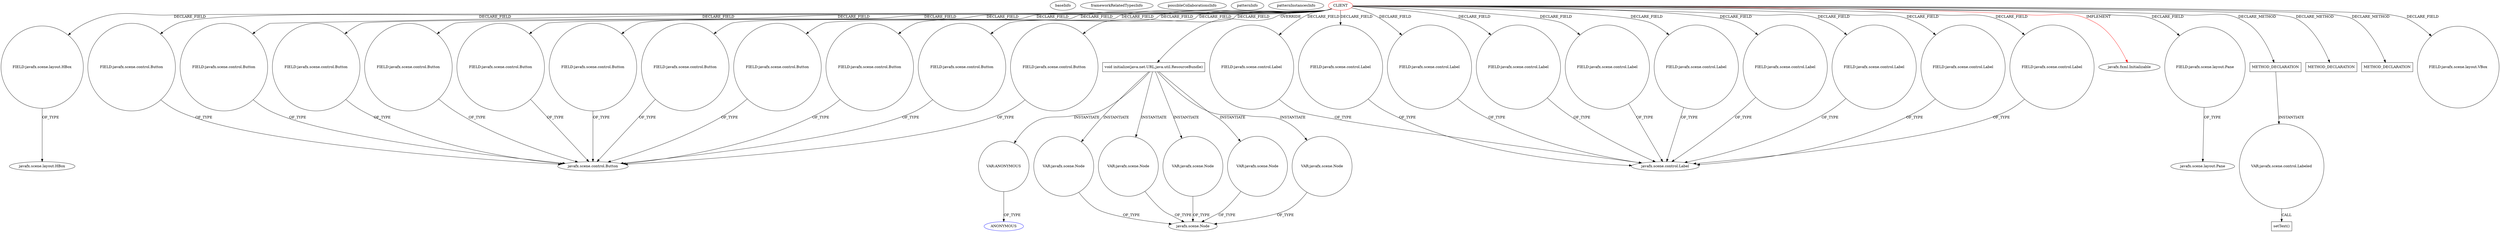 digraph {
baseInfo[graphId=1287,category="pattern",isAnonymous=false,possibleRelation=false]
frameworkRelatedTypesInfo[0="javafx.fxml.Initializable"]
possibleCollaborationsInfo[]
patternInfo[frequency=2.0,patternRootClient=0]
patternInstancesInfo[0="hock323-eventManager~/hock323-eventManager/EventManager-master/src/eventManager/controller/pokerTournament/TournamentController.java~TournamentController~3009",1="RomeoGolf-BC~/RomeoGolf-BC/BC-master/src/romeogolf/bc/MainController.java~MainController~1142"]
52[label="FIELD:javafx.scene.layout.HBox",vertexType="FIELD_DECLARATION",isFrameworkType=false,shape=circle]
0[label="CLIENT",vertexType="ROOT_CLIENT_CLASS_DECLARATION",isFrameworkType=false,color=red]
8[label="FIELD:javafx.scene.control.Button",vertexType="FIELD_DECLARATION",isFrameworkType=false,shape=circle]
10[label="FIELD:javafx.scene.control.Button",vertexType="FIELD_DECLARATION",isFrameworkType=false,shape=circle]
6[label="FIELD:javafx.scene.control.Button",vertexType="FIELD_DECLARATION",isFrameworkType=false,shape=circle]
34[label="FIELD:javafx.scene.control.Button",vertexType="FIELD_DECLARATION",isFrameworkType=false,shape=circle]
32[label="FIELD:javafx.scene.control.Button",vertexType="FIELD_DECLARATION",isFrameworkType=false,shape=circle]
14[label="FIELD:javafx.scene.control.Button",vertexType="FIELD_DECLARATION",isFrameworkType=false,shape=circle]
16[label="FIELD:javafx.scene.control.Button",vertexType="FIELD_DECLARATION",isFrameworkType=false,shape=circle]
20[label="FIELD:javafx.scene.control.Button",vertexType="FIELD_DECLARATION",isFrameworkType=false,shape=circle]
28[label="FIELD:javafx.scene.control.Button",vertexType="FIELD_DECLARATION",isFrameworkType=false,shape=circle]
18[label="FIELD:javafx.scene.control.Button",vertexType="FIELD_DECLARATION",isFrameworkType=false,shape=circle]
12[label="FIELD:javafx.scene.control.Button",vertexType="FIELD_DECLARATION",isFrameworkType=false,shape=circle]
90[label="void initialize(java.net.URL,java.util.ResourceBundle)",vertexType="OVERRIDING_METHOD_DECLARATION",isFrameworkType=false,shape=box]
36[label="FIELD:javafx.scene.control.Label",vertexType="FIELD_DECLARATION",isFrameworkType=false,shape=circle]
37[label="javafx.scene.control.Label",vertexType="FRAMEWORK_CLASS_TYPE",isFrameworkType=false]
42[label="FIELD:javafx.scene.control.Label",vertexType="FIELD_DECLARATION",isFrameworkType=false,shape=circle]
56[label="FIELD:javafx.scene.control.Label",vertexType="FIELD_DECLARATION",isFrameworkType=false,shape=circle]
50[label="FIELD:javafx.scene.control.Label",vertexType="FIELD_DECLARATION",isFrameworkType=false,shape=circle]
46[label="FIELD:javafx.scene.control.Label",vertexType="FIELD_DECLARATION",isFrameworkType=false,shape=circle]
54[label="FIELD:javafx.scene.control.Label",vertexType="FIELD_DECLARATION",isFrameworkType=false,shape=circle]
38[label="FIELD:javafx.scene.control.Label",vertexType="FIELD_DECLARATION",isFrameworkType=false,shape=circle]
48[label="FIELD:javafx.scene.control.Label",vertexType="FIELD_DECLARATION",isFrameworkType=false,shape=circle]
44[label="FIELD:javafx.scene.control.Label",vertexType="FIELD_DECLARATION",isFrameworkType=false,shape=circle]
40[label="FIELD:javafx.scene.control.Label",vertexType="FIELD_DECLARATION",isFrameworkType=false,shape=circle]
7[label="javafx.scene.control.Button",vertexType="FRAMEWORK_CLASS_TYPE",isFrameworkType=false]
119[label="VAR:javafx.scene.Node",vertexType="VARIABLE_EXPRESION",isFrameworkType=false,shape=circle]
121[label="javafx.scene.Node",vertexType="FRAMEWORK_CLASS_TYPE",isFrameworkType=false]
142[label="VAR:javafx.scene.Node",vertexType="VARIABLE_EXPRESION",isFrameworkType=false,shape=circle]
98[label="VAR:ANONYMOUS",vertexType="VARIABLE_EXPRESION",isFrameworkType=false,shape=circle]
1[label="javafx.fxml.Initializable",vertexType="FRAMEWORK_INTERFACE_TYPE",isFrameworkType=false]
58[label="FIELD:javafx.scene.layout.Pane",vertexType="FIELD_DECLARATION",isFrameworkType=false,shape=circle]
59[label="javafx.scene.layout.Pane",vertexType="FRAMEWORK_CLASS_TYPE",isFrameworkType=false]
53[label="javafx.scene.layout.HBox",vertexType="FRAMEWORK_CLASS_TYPE",isFrameworkType=false]
781[label="METHOD_DECLARATION",vertexType="CLIENT_METHOD_DECLARATION",isFrameworkType=false,shape=box]
789[label="VAR:javafx.scene.control.Labeled",vertexType="VARIABLE_EXPRESION",isFrameworkType=false,shape=circle]
790[label="setText()",vertexType="INSIDE_CALL",isFrameworkType=false,shape=box]
559[label="METHOD_DECLARATION",vertexType="CLIENT_METHOD_DECLARATION",isFrameworkType=false,shape=box]
569[label="METHOD_DECLARATION",vertexType="CLIENT_METHOD_DECLARATION",isFrameworkType=false,shape=box]
99[label="ANONYMOUS",vertexType="REFERENCE_ANONYMOUS_DECLARATION",isFrameworkType=false,color=blue]
122[label="VAR:javafx.scene.Node",vertexType="VARIABLE_EXPRESION",isFrameworkType=false,shape=circle]
136[label="VAR:javafx.scene.Node",vertexType="VARIABLE_EXPRESION",isFrameworkType=false,shape=circle]
139[label="VAR:javafx.scene.Node",vertexType="VARIABLE_EXPRESION",isFrameworkType=false,shape=circle]
82[label="FIELD:javafx.scene.layout.VBox",vertexType="FIELD_DECLARATION",isFrameworkType=false,shape=circle]
0->28[label="DECLARE_FIELD"]
781->789[label="INSTANTIATE"]
0->8[label="DECLARE_FIELD"]
122->121[label="OF_TYPE"]
136->121[label="OF_TYPE"]
98->99[label="OF_TYPE"]
0->42[label="DECLARE_FIELD"]
52->53[label="OF_TYPE"]
20->7[label="OF_TYPE"]
0->12[label="DECLARE_FIELD"]
0->50[label="DECLARE_FIELD"]
0->34[label="DECLARE_FIELD"]
0->14[label="DECLARE_FIELD"]
0->58[label="DECLARE_FIELD"]
44->37[label="OF_TYPE"]
0->18[label="DECLARE_FIELD"]
0->569[label="DECLARE_METHOD"]
0->16[label="DECLARE_FIELD"]
40->37[label="OF_TYPE"]
0->781[label="DECLARE_METHOD"]
14->7[label="OF_TYPE"]
0->48[label="DECLARE_FIELD"]
0->559[label="DECLARE_METHOD"]
54->37[label="OF_TYPE"]
0->38[label="DECLARE_FIELD"]
50->37[label="OF_TYPE"]
0->52[label="DECLARE_FIELD"]
0->32[label="DECLARE_FIELD"]
0->54[label="DECLARE_FIELD"]
38->37[label="OF_TYPE"]
0->10[label="DECLARE_FIELD"]
139->121[label="OF_TYPE"]
0->82[label="DECLARE_FIELD"]
18->7[label="OF_TYPE"]
36->37[label="OF_TYPE"]
42->37[label="OF_TYPE"]
119->121[label="OF_TYPE"]
0->40[label="DECLARE_FIELD"]
6->7[label="OF_TYPE"]
0->56[label="DECLARE_FIELD"]
46->37[label="OF_TYPE"]
34->7[label="OF_TYPE"]
0->44[label="DECLARE_FIELD"]
142->121[label="OF_TYPE"]
28->7[label="OF_TYPE"]
90->142[label="INSTANTIATE"]
0->46[label="DECLARE_FIELD"]
8->7[label="OF_TYPE"]
90->98[label="INSTANTIATE"]
90->136[label="INSTANTIATE"]
0->90[label="OVERRIDE"]
90->119[label="INSTANTIATE"]
90->122[label="INSTANTIATE"]
0->36[label="DECLARE_FIELD"]
0->6[label="DECLARE_FIELD"]
12->7[label="OF_TYPE"]
56->37[label="OF_TYPE"]
789->790[label="CALL"]
90->139[label="INSTANTIATE"]
48->37[label="OF_TYPE"]
0->1[label="IMPLEMENT",color=red]
0->20[label="DECLARE_FIELD"]
10->7[label="OF_TYPE"]
16->7[label="OF_TYPE"]
32->7[label="OF_TYPE"]
58->59[label="OF_TYPE"]
}
